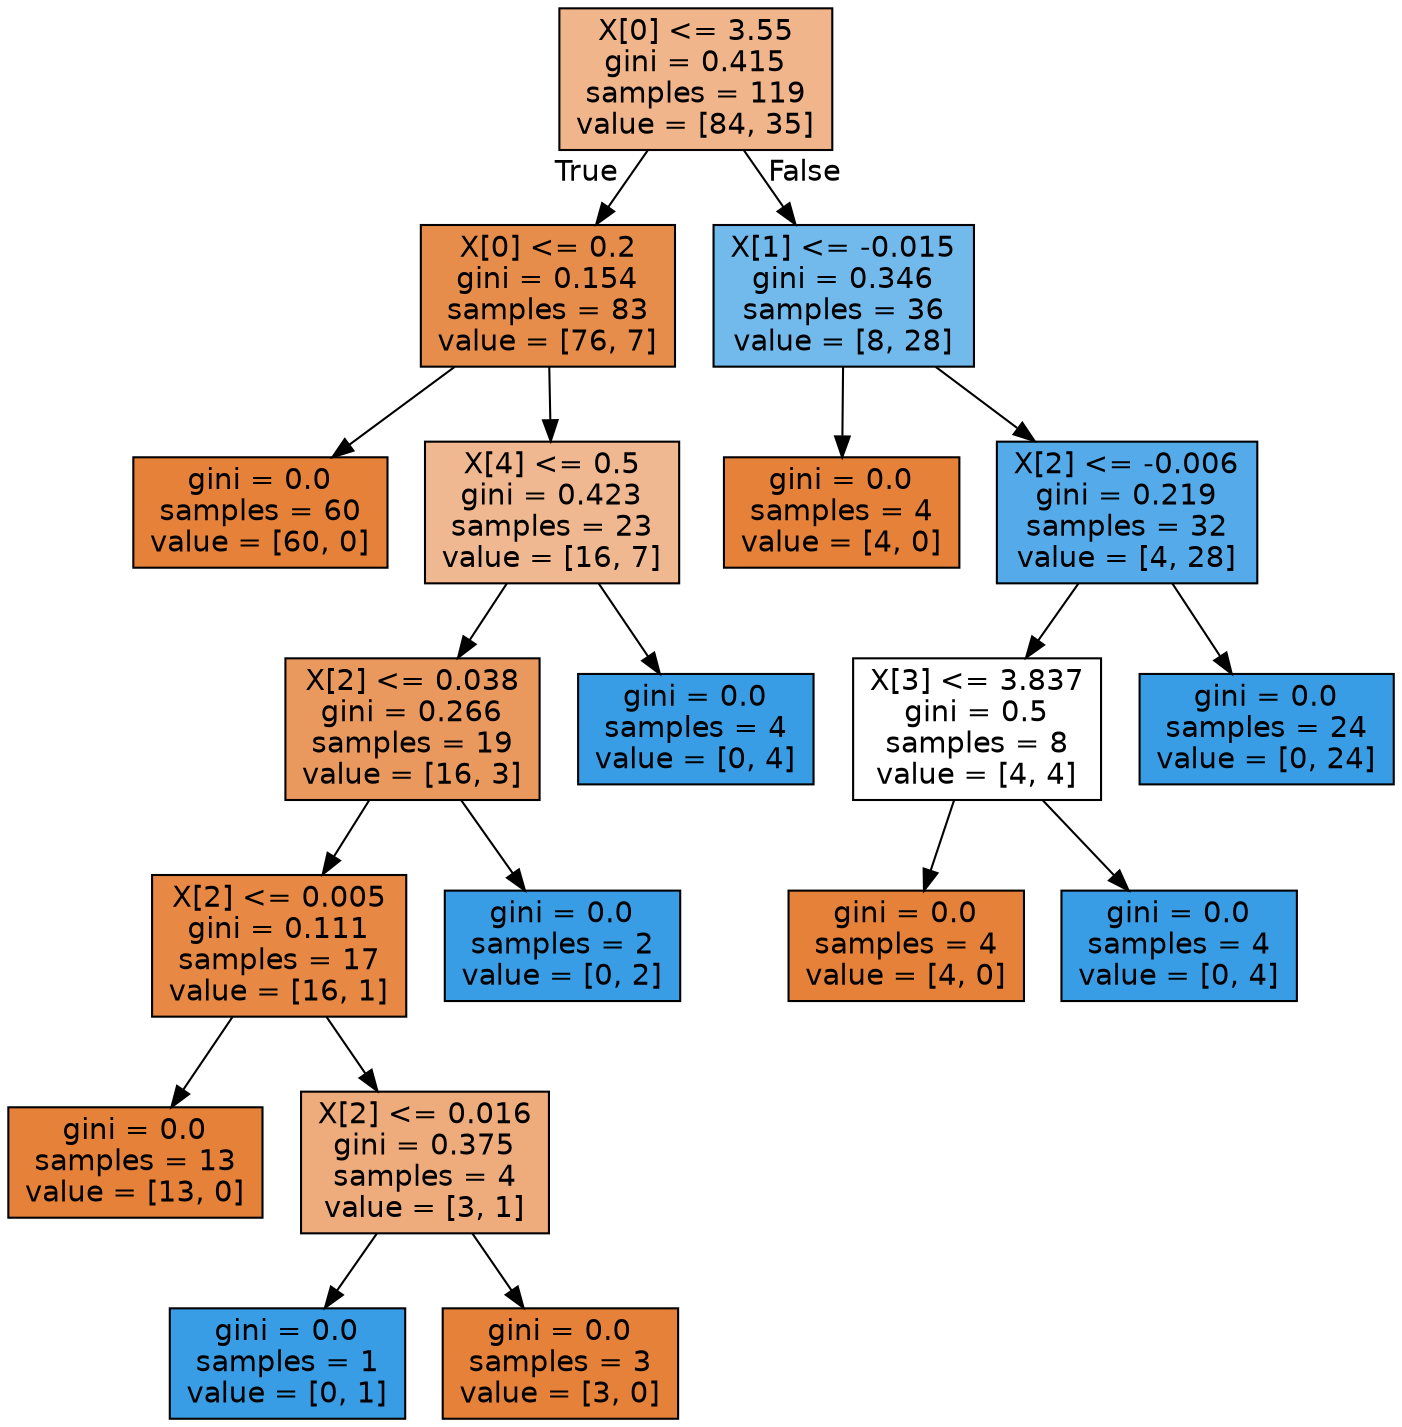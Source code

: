 digraph Tree {
node [shape=box, style="filled", color="black", fontname="helvetica"] ;
edge [fontname="helvetica"] ;
0 [label="X[0] <= 3.55\ngini = 0.415\nsamples = 119\nvalue = [84, 35]", fillcolor="#f0b58b"] ;
1 [label="X[0] <= 0.2\ngini = 0.154\nsamples = 83\nvalue = [76, 7]", fillcolor="#e78d4b"] ;
0 -> 1 [labeldistance=2.5, labelangle=45, headlabel="True"] ;
2 [label="gini = 0.0\nsamples = 60\nvalue = [60, 0]", fillcolor="#e58139"] ;
1 -> 2 ;
3 [label="X[4] <= 0.5\ngini = 0.423\nsamples = 23\nvalue = [16, 7]", fillcolor="#f0b890"] ;
1 -> 3 ;
4 [label="X[2] <= 0.038\ngini = 0.266\nsamples = 19\nvalue = [16, 3]", fillcolor="#ea995e"] ;
3 -> 4 ;
5 [label="X[2] <= 0.005\ngini = 0.111\nsamples = 17\nvalue = [16, 1]", fillcolor="#e78945"] ;
4 -> 5 ;
6 [label="gini = 0.0\nsamples = 13\nvalue = [13, 0]", fillcolor="#e58139"] ;
5 -> 6 ;
7 [label="X[2] <= 0.016\ngini = 0.375\nsamples = 4\nvalue = [3, 1]", fillcolor="#eeab7b"] ;
5 -> 7 ;
8 [label="gini = 0.0\nsamples = 1\nvalue = [0, 1]", fillcolor="#399de5"] ;
7 -> 8 ;
9 [label="gini = 0.0\nsamples = 3\nvalue = [3, 0]", fillcolor="#e58139"] ;
7 -> 9 ;
10 [label="gini = 0.0\nsamples = 2\nvalue = [0, 2]", fillcolor="#399de5"] ;
4 -> 10 ;
11 [label="gini = 0.0\nsamples = 4\nvalue = [0, 4]", fillcolor="#399de5"] ;
3 -> 11 ;
12 [label="X[1] <= -0.015\ngini = 0.346\nsamples = 36\nvalue = [8, 28]", fillcolor="#72b9ec"] ;
0 -> 12 [labeldistance=2.5, labelangle=-45, headlabel="False"] ;
13 [label="gini = 0.0\nsamples = 4\nvalue = [4, 0]", fillcolor="#e58139"] ;
12 -> 13 ;
14 [label="X[2] <= -0.006\ngini = 0.219\nsamples = 32\nvalue = [4, 28]", fillcolor="#55abe9"] ;
12 -> 14 ;
15 [label="X[3] <= 3.837\ngini = 0.5\nsamples = 8\nvalue = [4, 4]", fillcolor="#ffffff"] ;
14 -> 15 ;
16 [label="gini = 0.0\nsamples = 4\nvalue = [4, 0]", fillcolor="#e58139"] ;
15 -> 16 ;
17 [label="gini = 0.0\nsamples = 4\nvalue = [0, 4]", fillcolor="#399de5"] ;
15 -> 17 ;
18 [label="gini = 0.0\nsamples = 24\nvalue = [0, 24]", fillcolor="#399de5"] ;
14 -> 18 ;
}